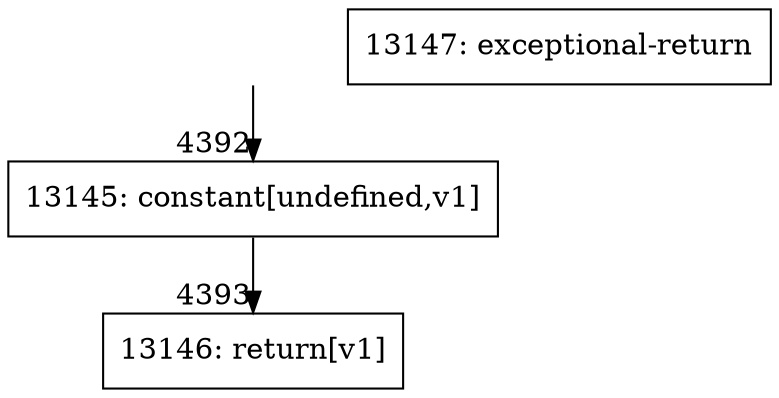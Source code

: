 digraph {
rankdir="TD"
BB_entry318[shape=none,label=""];
BB_entry318 -> BB4392 [tailport=s, headport=n, headlabel="    4392"]
BB4392 [shape=record label="{13145: constant[undefined,v1]}" ] 
BB4392 -> BB4393 [tailport=s, headport=n, headlabel="      4393"]
BB4393 [shape=record label="{13146: return[v1]}" ] 
BB4394 [shape=record label="{13147: exceptional-return}" ] 
//#$~ 6069
}

